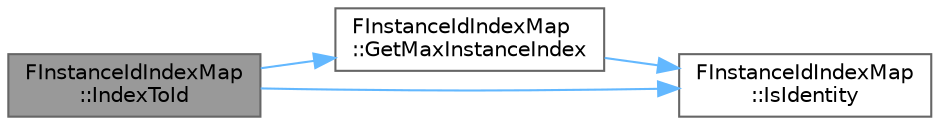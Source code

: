digraph "FInstanceIdIndexMap::IndexToId"
{
 // INTERACTIVE_SVG=YES
 // LATEX_PDF_SIZE
  bgcolor="transparent";
  edge [fontname=Helvetica,fontsize=10,labelfontname=Helvetica,labelfontsize=10];
  node [fontname=Helvetica,fontsize=10,shape=box,height=0.2,width=0.4];
  rankdir="LR";
  Node1 [id="Node000001",label="FInstanceIdIndexMap\l::IndexToId",height=0.2,width=0.4,color="gray40", fillcolor="grey60", style="filled", fontcolor="black",tooltip="Translate from Index to FPrimitiveInstanceId."];
  Node1 -> Node2 [id="edge1_Node000001_Node000002",color="steelblue1",style="solid",tooltip=" "];
  Node2 [id="Node000002",label="FInstanceIdIndexMap\l::GetMaxInstanceIndex",height=0.2,width=0.4,color="grey40", fillcolor="white", style="filled",URL="$da/d78/classFInstanceIdIndexMap.html#a94999c3967c2c0ff32872aaba28f69ed",tooltip="Returns the maximum instance index (or rather the maximum valid number plus one), AKA the number of i..."];
  Node2 -> Node3 [id="edge2_Node000002_Node000003",color="steelblue1",style="solid",tooltip=" "];
  Node3 [id="Node000003",label="FInstanceIdIndexMap\l::IsIdentity",height=0.2,width=0.4,color="grey40", fillcolor="white", style="filled",URL="$da/d78/classFInstanceIdIndexMap.html#afa2076ef4a26eed7aba992faeec18b98",tooltip="Returns true if the mapping is an identity mapping."];
  Node1 -> Node3 [id="edge3_Node000001_Node000003",color="steelblue1",style="solid",tooltip=" "];
}
